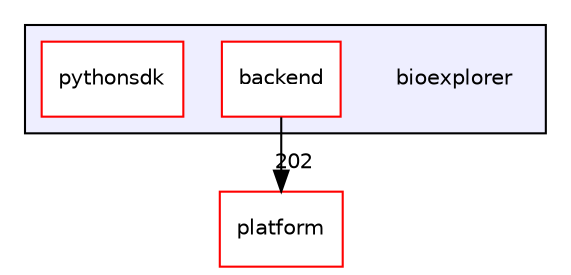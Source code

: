 digraph "bioexplorer" {
  compound=true
  node [ fontsize="10", fontname="Helvetica"];
  edge [ labelfontsize="10", labelfontname="Helvetica"];
  subgraph clusterdir_4bd53072b0b58f9d0c210577ee1224eb {
    graph [ bgcolor="#eeeeff", pencolor="black", label="" URL="dir_4bd53072b0b58f9d0c210577ee1224eb.html"];
    dir_4bd53072b0b58f9d0c210577ee1224eb [shape=plaintext label="bioexplorer"];
  dir_cdbbbf3321683c1efcc0d976dd1498c7 [shape=box label="backend" fillcolor="white" style="filled" color="red" URL="dir_cdbbbf3321683c1efcc0d976dd1498c7.html"];
  dir_5d3b5975966398b5baf34c09cbec0461 [shape=box label="pythonsdk" fillcolor="white" style="filled" color="red" URL="dir_5d3b5975966398b5baf34c09cbec0461.html"];
  }
  dir_c5a52a81292cf9a5167198f4f346d6d9 [shape=box label="platform" fillcolor="white" style="filled" color="red" URL="dir_c5a52a81292cf9a5167198f4f346d6d9.html"];
  dir_cdbbbf3321683c1efcc0d976dd1498c7->dir_c5a52a81292cf9a5167198f4f346d6d9 [headlabel="202", labeldistance=1.5 headhref="dir_000001_000058.html"];
}

